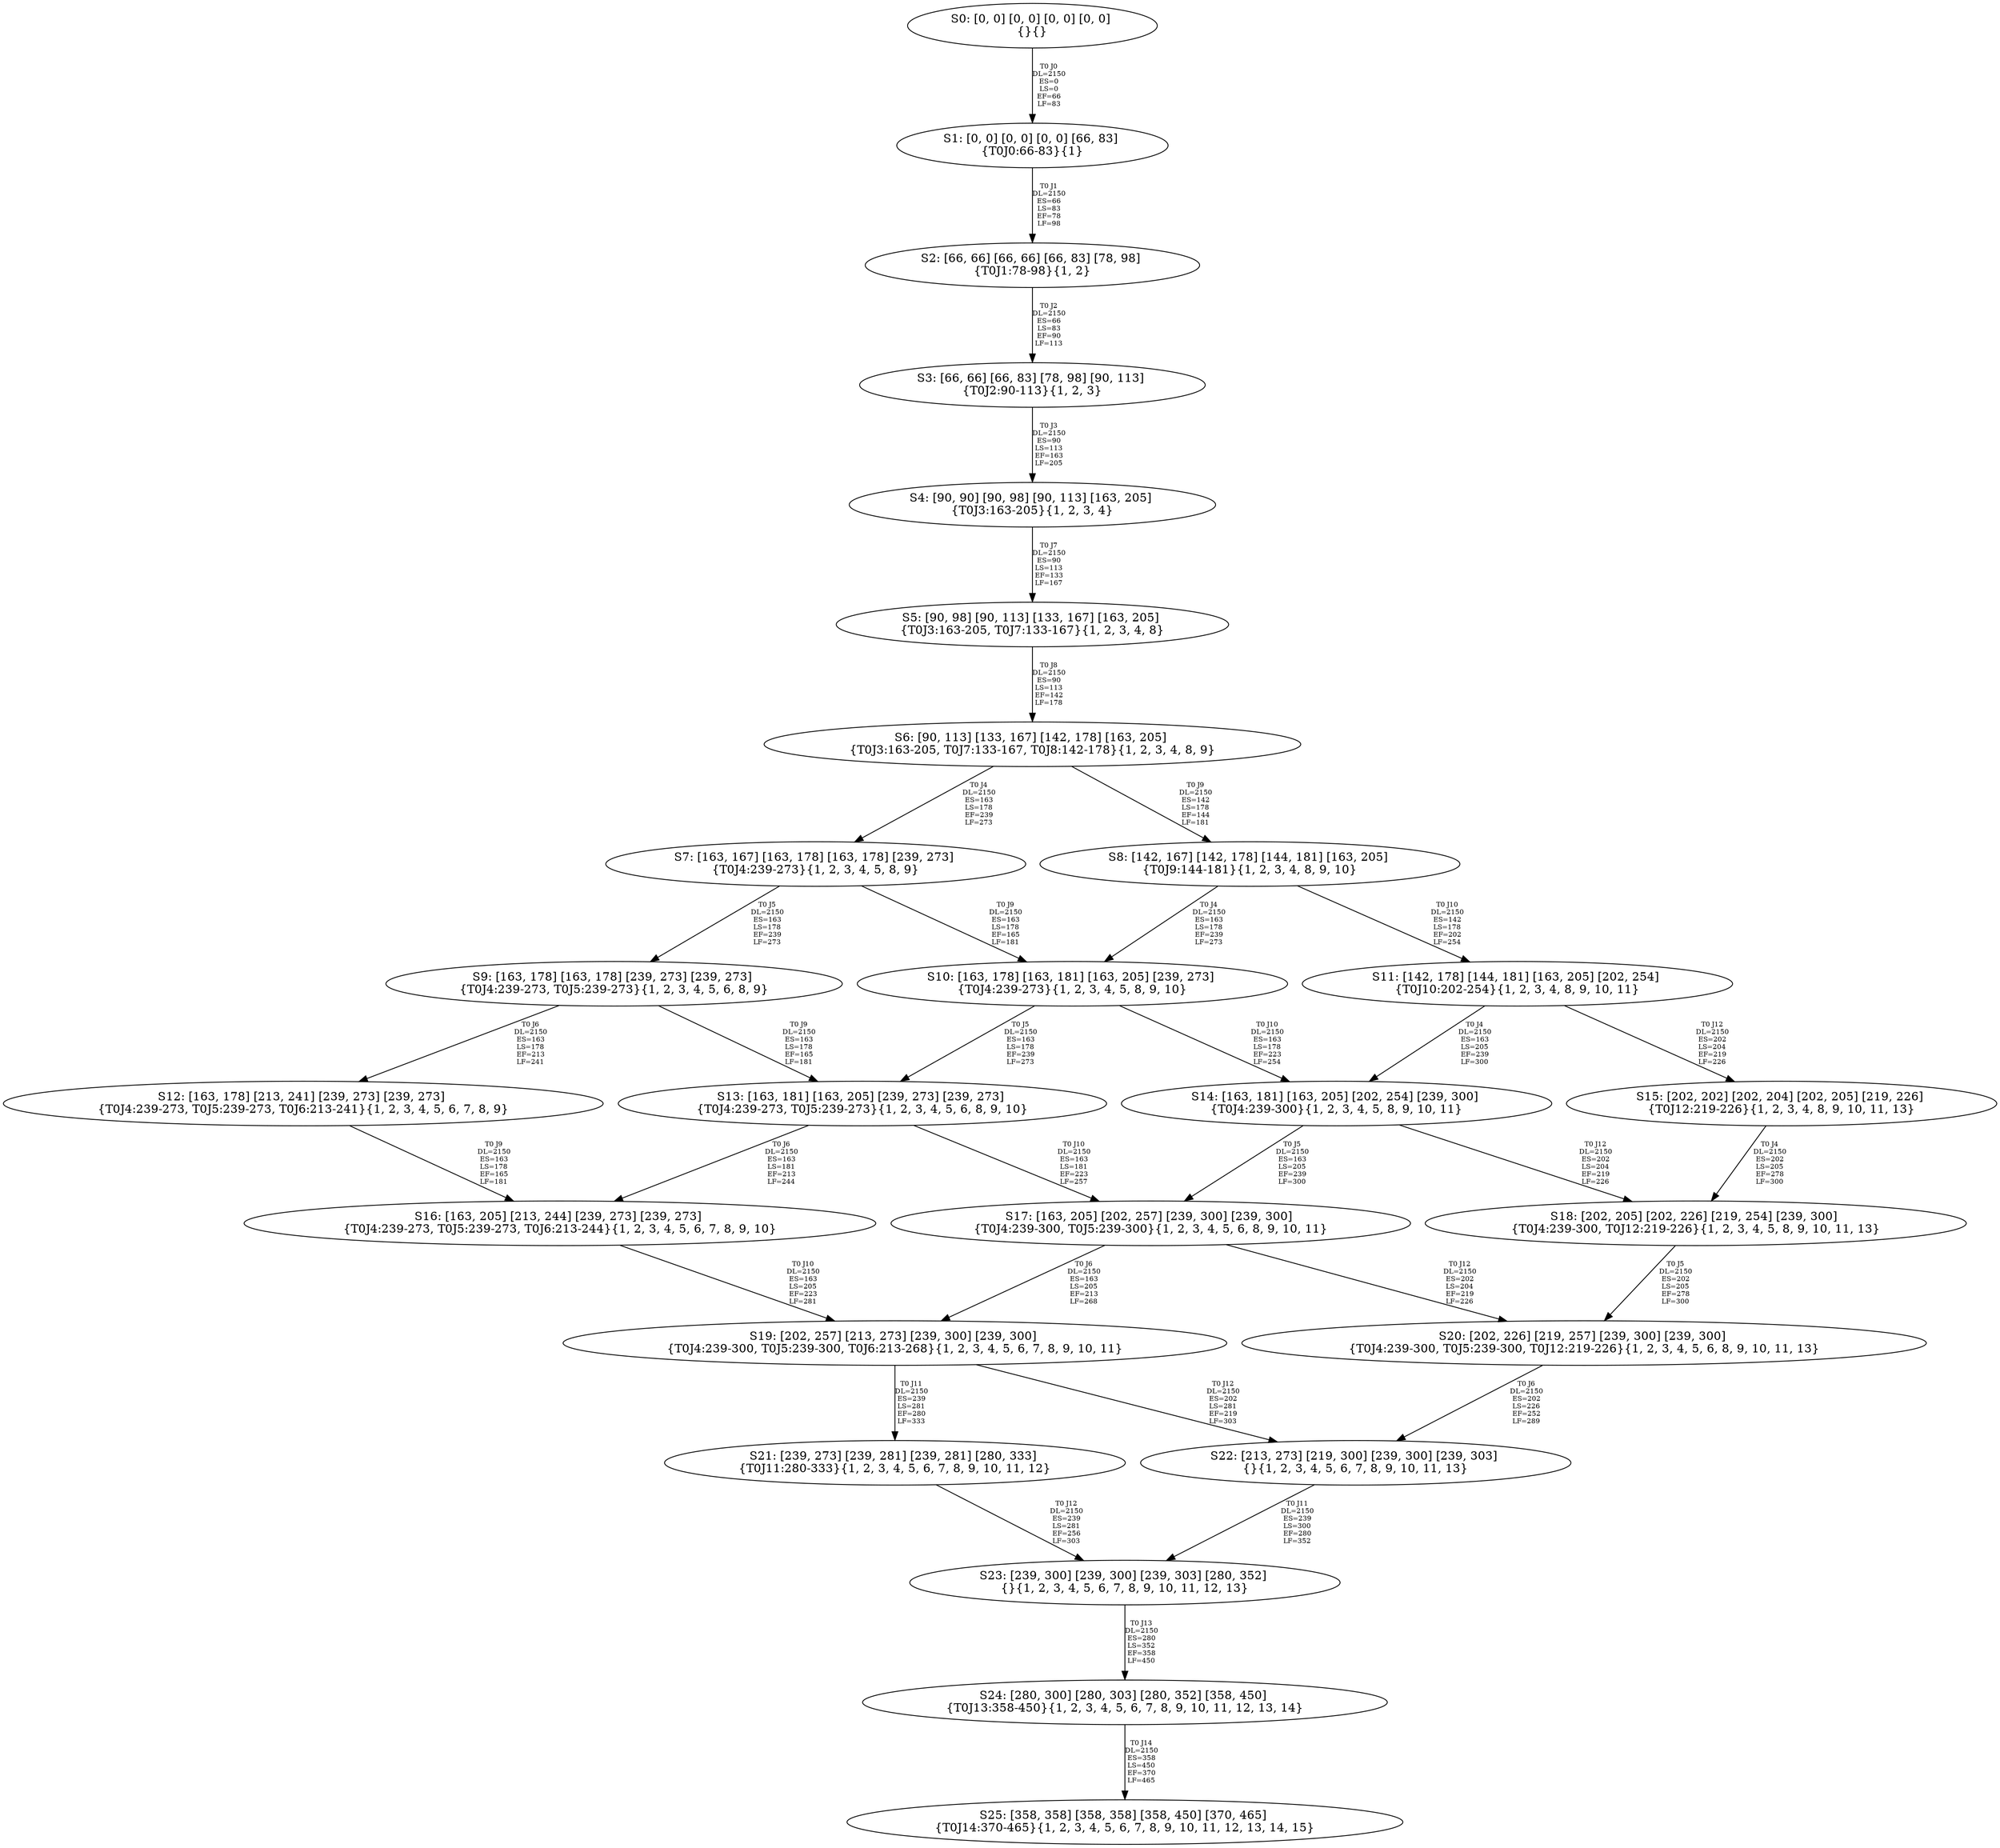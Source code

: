 digraph {
	S0[label="S0: [0, 0] [0, 0] [0, 0] [0, 0] \n{}{}"];
	S1[label="S1: [0, 0] [0, 0] [0, 0] [66, 83] \n{T0J0:66-83}{1}"];
	S2[label="S2: [66, 66] [66, 66] [66, 83] [78, 98] \n{T0J1:78-98}{1, 2}"];
	S3[label="S3: [66, 66] [66, 83] [78, 98] [90, 113] \n{T0J2:90-113}{1, 2, 3}"];
	S4[label="S4: [90, 90] [90, 98] [90, 113] [163, 205] \n{T0J3:163-205}{1, 2, 3, 4}"];
	S5[label="S5: [90, 98] [90, 113] [133, 167] [163, 205] \n{T0J3:163-205, T0J7:133-167}{1, 2, 3, 4, 8}"];
	S6[label="S6: [90, 113] [133, 167] [142, 178] [163, 205] \n{T0J3:163-205, T0J7:133-167, T0J8:142-178}{1, 2, 3, 4, 8, 9}"];
	S7[label="S7: [163, 167] [163, 178] [163, 178] [239, 273] \n{T0J4:239-273}{1, 2, 3, 4, 5, 8, 9}"];
	S8[label="S8: [142, 167] [142, 178] [144, 181] [163, 205] \n{T0J9:144-181}{1, 2, 3, 4, 8, 9, 10}"];
	S9[label="S9: [163, 178] [163, 178] [239, 273] [239, 273] \n{T0J4:239-273, T0J5:239-273}{1, 2, 3, 4, 5, 6, 8, 9}"];
	S10[label="S10: [163, 178] [163, 181] [163, 205] [239, 273] \n{T0J4:239-273}{1, 2, 3, 4, 5, 8, 9, 10}"];
	S11[label="S11: [142, 178] [144, 181] [163, 205] [202, 254] \n{T0J10:202-254}{1, 2, 3, 4, 8, 9, 10, 11}"];
	S12[label="S12: [163, 178] [213, 241] [239, 273] [239, 273] \n{T0J4:239-273, T0J5:239-273, T0J6:213-241}{1, 2, 3, 4, 5, 6, 7, 8, 9}"];
	S13[label="S13: [163, 181] [163, 205] [239, 273] [239, 273] \n{T0J4:239-273, T0J5:239-273}{1, 2, 3, 4, 5, 6, 8, 9, 10}"];
	S14[label="S14: [163, 181] [163, 205] [202, 254] [239, 300] \n{T0J4:239-300}{1, 2, 3, 4, 5, 8, 9, 10, 11}"];
	S15[label="S15: [202, 202] [202, 204] [202, 205] [219, 226] \n{T0J12:219-226}{1, 2, 3, 4, 8, 9, 10, 11, 13}"];
	S16[label="S16: [163, 205] [213, 244] [239, 273] [239, 273] \n{T0J4:239-273, T0J5:239-273, T0J6:213-244}{1, 2, 3, 4, 5, 6, 7, 8, 9, 10}"];
	S17[label="S17: [163, 205] [202, 257] [239, 300] [239, 300] \n{T0J4:239-300, T0J5:239-300}{1, 2, 3, 4, 5, 6, 8, 9, 10, 11}"];
	S18[label="S18: [202, 205] [202, 226] [219, 254] [239, 300] \n{T0J4:239-300, T0J12:219-226}{1, 2, 3, 4, 5, 8, 9, 10, 11, 13}"];
	S19[label="S19: [202, 257] [213, 273] [239, 300] [239, 300] \n{T0J4:239-300, T0J5:239-300, T0J6:213-268}{1, 2, 3, 4, 5, 6, 7, 8, 9, 10, 11}"];
	S20[label="S20: [202, 226] [219, 257] [239, 300] [239, 300] \n{T0J4:239-300, T0J5:239-300, T0J12:219-226}{1, 2, 3, 4, 5, 6, 8, 9, 10, 11, 13}"];
	S21[label="S21: [239, 273] [239, 281] [239, 281] [280, 333] \n{T0J11:280-333}{1, 2, 3, 4, 5, 6, 7, 8, 9, 10, 11, 12}"];
	S22[label="S22: [213, 273] [219, 300] [239, 300] [239, 303] \n{}{1, 2, 3, 4, 5, 6, 7, 8, 9, 10, 11, 13}"];
	S23[label="S23: [239, 300] [239, 300] [239, 303] [280, 352] \n{}{1, 2, 3, 4, 5, 6, 7, 8, 9, 10, 11, 12, 13}"];
	S24[label="S24: [280, 300] [280, 303] [280, 352] [358, 450] \n{T0J13:358-450}{1, 2, 3, 4, 5, 6, 7, 8, 9, 10, 11, 12, 13, 14}"];
	S25[label="S25: [358, 358] [358, 358] [358, 450] [370, 465] \n{T0J14:370-465}{1, 2, 3, 4, 5, 6, 7, 8, 9, 10, 11, 12, 13, 14, 15}"];
	S0 -> S1[label="T0 J0\nDL=2150\nES=0\nLS=0\nEF=66\nLF=83",fontsize=8];
	S1 -> S2[label="T0 J1\nDL=2150\nES=66\nLS=83\nEF=78\nLF=98",fontsize=8];
	S2 -> S3[label="T0 J2\nDL=2150\nES=66\nLS=83\nEF=90\nLF=113",fontsize=8];
	S3 -> S4[label="T0 J3\nDL=2150\nES=90\nLS=113\nEF=163\nLF=205",fontsize=8];
	S4 -> S5[label="T0 J7\nDL=2150\nES=90\nLS=113\nEF=133\nLF=167",fontsize=8];
	S5 -> S6[label="T0 J8\nDL=2150\nES=90\nLS=113\nEF=142\nLF=178",fontsize=8];
	S6 -> S7[label="T0 J4\nDL=2150\nES=163\nLS=178\nEF=239\nLF=273",fontsize=8];
	S6 -> S8[label="T0 J9\nDL=2150\nES=142\nLS=178\nEF=144\nLF=181",fontsize=8];
	S7 -> S9[label="T0 J5\nDL=2150\nES=163\nLS=178\nEF=239\nLF=273",fontsize=8];
	S7 -> S10[label="T0 J9\nDL=2150\nES=163\nLS=178\nEF=165\nLF=181",fontsize=8];
	S8 -> S10[label="T0 J4\nDL=2150\nES=163\nLS=178\nEF=239\nLF=273",fontsize=8];
	S8 -> S11[label="T0 J10\nDL=2150\nES=142\nLS=178\nEF=202\nLF=254",fontsize=8];
	S9 -> S12[label="T0 J6\nDL=2150\nES=163\nLS=178\nEF=213\nLF=241",fontsize=8];
	S9 -> S13[label="T0 J9\nDL=2150\nES=163\nLS=178\nEF=165\nLF=181",fontsize=8];
	S10 -> S13[label="T0 J5\nDL=2150\nES=163\nLS=178\nEF=239\nLF=273",fontsize=8];
	S10 -> S14[label="T0 J10\nDL=2150\nES=163\nLS=178\nEF=223\nLF=254",fontsize=8];
	S11 -> S14[label="T0 J4\nDL=2150\nES=163\nLS=205\nEF=239\nLF=300",fontsize=8];
	S11 -> S15[label="T0 J12\nDL=2150\nES=202\nLS=204\nEF=219\nLF=226",fontsize=8];
	S12 -> S16[label="T0 J9\nDL=2150\nES=163\nLS=178\nEF=165\nLF=181",fontsize=8];
	S13 -> S16[label="T0 J6\nDL=2150\nES=163\nLS=181\nEF=213\nLF=244",fontsize=8];
	S13 -> S17[label="T0 J10\nDL=2150\nES=163\nLS=181\nEF=223\nLF=257",fontsize=8];
	S14 -> S17[label="T0 J5\nDL=2150\nES=163\nLS=205\nEF=239\nLF=300",fontsize=8];
	S14 -> S18[label="T0 J12\nDL=2150\nES=202\nLS=204\nEF=219\nLF=226",fontsize=8];
	S15 -> S18[label="T0 J4\nDL=2150\nES=202\nLS=205\nEF=278\nLF=300",fontsize=8];
	S16 -> S19[label="T0 J10\nDL=2150\nES=163\nLS=205\nEF=223\nLF=281",fontsize=8];
	S17 -> S19[label="T0 J6\nDL=2150\nES=163\nLS=205\nEF=213\nLF=268",fontsize=8];
	S17 -> S20[label="T0 J12\nDL=2150\nES=202\nLS=204\nEF=219\nLF=226",fontsize=8];
	S18 -> S20[label="T0 J5\nDL=2150\nES=202\nLS=205\nEF=278\nLF=300",fontsize=8];
	S19 -> S21[label="T0 J11\nDL=2150\nES=239\nLS=281\nEF=280\nLF=333",fontsize=8];
	S19 -> S22[label="T0 J12\nDL=2150\nES=202\nLS=281\nEF=219\nLF=303",fontsize=8];
	S20 -> S22[label="T0 J6\nDL=2150\nES=202\nLS=226\nEF=252\nLF=289",fontsize=8];
	S21 -> S23[label="T0 J12\nDL=2150\nES=239\nLS=281\nEF=256\nLF=303",fontsize=8];
	S22 -> S23[label="T0 J11\nDL=2150\nES=239\nLS=300\nEF=280\nLF=352",fontsize=8];
	S23 -> S24[label="T0 J13\nDL=2150\nES=280\nLS=352\nEF=358\nLF=450",fontsize=8];
	S24 -> S25[label="T0 J14\nDL=2150\nES=358\nLS=450\nEF=370\nLF=465",fontsize=8];
}
